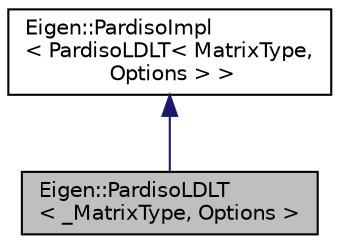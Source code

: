 digraph "Eigen::PardisoLDLT&lt; _MatrixType, Options &gt;"
{
  edge [fontname="Helvetica",fontsize="10",labelfontname="Helvetica",labelfontsize="10"];
  node [fontname="Helvetica",fontsize="10",shape=record];
  Node1 [label="Eigen::PardisoLDLT\l\< _MatrixType, Options \>",height=0.2,width=0.4,color="black", fillcolor="grey75", style="filled" fontcolor="black"];
  Node2 -> Node1 [dir="back",color="midnightblue",fontsize="10",style="solid",fontname="Helvetica"];
  Node2 [label="Eigen::PardisoImpl\l\< PardisoLDLT\< MatrixType,\l Options \> \>",height=0.2,width=0.4,color="black", fillcolor="white", style="filled",URL="$classEigen_1_1PardisoImpl.html"];
}
